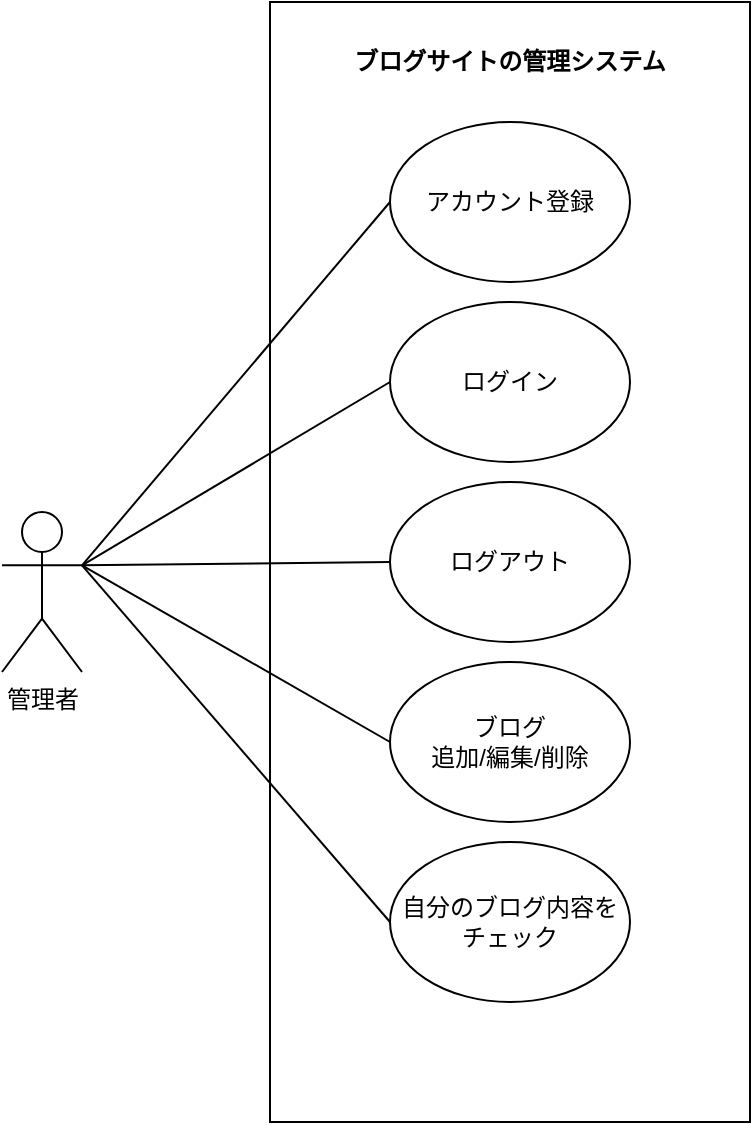 <mxfile version="24.4.2" type="device" pages="2">
  <diagram name="ページ1" id="l7qESTDtg8q3_6USfVuM">
    <mxGraphModel dx="1434" dy="738" grid="1" gridSize="10" guides="1" tooltips="1" connect="1" arrows="1" fold="1" page="1" pageScale="1" pageWidth="827" pageHeight="1169" math="0" shadow="0">
      <root>
        <mxCell id="0" />
        <mxCell id="1" parent="0" />
        <mxCell id="_coN-TUEZOoyUc8iMbjC-12" value="" style="rounded=0;whiteSpace=wrap;html=1;" parent="1" vertex="1">
          <mxGeometry x="294" y="25" width="240" height="560" as="geometry" />
        </mxCell>
        <mxCell id="_coN-TUEZOoyUc8iMbjC-1" value="管理者" style="shape=umlActor;verticalLabelPosition=bottom;verticalAlign=top;html=1;" parent="1" vertex="1">
          <mxGeometry x="160" y="280" width="40" height="80" as="geometry" />
        </mxCell>
        <mxCell id="_coN-TUEZOoyUc8iMbjC-2" value="アカウント登録" style="ellipse;whiteSpace=wrap;html=1;" parent="1" vertex="1">
          <mxGeometry x="354" y="85" width="120" height="80" as="geometry" />
        </mxCell>
        <mxCell id="_coN-TUEZOoyUc8iMbjC-3" value="" style="endArrow=none;html=1;rounded=0;exitX=1;exitY=0.333;exitDx=0;exitDy=0;exitPerimeter=0;entryX=0;entryY=0.5;entryDx=0;entryDy=0;" parent="1" source="_coN-TUEZOoyUc8iMbjC-1" target="_coN-TUEZOoyUc8iMbjC-2" edge="1">
          <mxGeometry width="50" height="50" relative="1" as="geometry">
            <mxPoint x="390" y="210" as="sourcePoint" />
            <mxPoint x="440" y="160" as="targetPoint" />
          </mxGeometry>
        </mxCell>
        <mxCell id="_coN-TUEZOoyUc8iMbjC-4" value="" style="endArrow=none;html=1;rounded=0;exitX=1;exitY=0.333;exitDx=0;exitDy=0;exitPerimeter=0;entryX=0;entryY=0.5;entryDx=0;entryDy=0;" parent="1" source="_coN-TUEZOoyUc8iMbjC-1" target="_coN-TUEZOoyUc8iMbjC-5" edge="1">
          <mxGeometry width="50" height="50" relative="1" as="geometry">
            <mxPoint x="390" y="210" as="sourcePoint" />
            <mxPoint x="440" y="160" as="targetPoint" />
          </mxGeometry>
        </mxCell>
        <mxCell id="_coN-TUEZOoyUc8iMbjC-5" value="ログイン" style="ellipse;whiteSpace=wrap;html=1;" parent="1" vertex="1">
          <mxGeometry x="354" y="175" width="120" height="80" as="geometry" />
        </mxCell>
        <mxCell id="_coN-TUEZOoyUc8iMbjC-6" value="" style="endArrow=none;html=1;rounded=0;exitX=1;exitY=0.333;exitDx=0;exitDy=0;exitPerimeter=0;entryX=0;entryY=0.5;entryDx=0;entryDy=0;" parent="1" source="_coN-TUEZOoyUc8iMbjC-1" target="_coN-TUEZOoyUc8iMbjC-7" edge="1">
          <mxGeometry width="50" height="50" relative="1" as="geometry">
            <mxPoint x="390" y="410" as="sourcePoint" />
            <mxPoint x="440" y="360" as="targetPoint" />
          </mxGeometry>
        </mxCell>
        <mxCell id="_coN-TUEZOoyUc8iMbjC-7" value="ログアウト" style="ellipse;whiteSpace=wrap;html=1;" parent="1" vertex="1">
          <mxGeometry x="354" y="265" width="120" height="80" as="geometry" />
        </mxCell>
        <mxCell id="_coN-TUEZOoyUc8iMbjC-8" value="" style="endArrow=none;html=1;rounded=0;exitX=1;exitY=0.333;exitDx=0;exitDy=0;exitPerimeter=0;entryX=0;entryY=0.5;entryDx=0;entryDy=0;" parent="1" source="_coN-TUEZOoyUc8iMbjC-1" target="_coN-TUEZOoyUc8iMbjC-9" edge="1">
          <mxGeometry width="50" height="50" relative="1" as="geometry">
            <mxPoint x="390" y="410" as="sourcePoint" />
            <mxPoint x="440" y="360" as="targetPoint" />
          </mxGeometry>
        </mxCell>
        <mxCell id="_coN-TUEZOoyUc8iMbjC-9" value="ブログ&lt;div&gt;追加/編集/削除&lt;/div&gt;" style="ellipse;whiteSpace=wrap;html=1;" parent="1" vertex="1">
          <mxGeometry x="354" y="355" width="120" height="80" as="geometry" />
        </mxCell>
        <mxCell id="_coN-TUEZOoyUc8iMbjC-10" value="自分のブログ内容をチェック" style="ellipse;whiteSpace=wrap;html=1;" parent="1" vertex="1">
          <mxGeometry x="354" y="445" width="120" height="80" as="geometry" />
        </mxCell>
        <mxCell id="_coN-TUEZOoyUc8iMbjC-11" value="" style="endArrow=none;html=1;rounded=0;exitX=1;exitY=0.333;exitDx=0;exitDy=0;exitPerimeter=0;entryX=0;entryY=0.5;entryDx=0;entryDy=0;" parent="1" source="_coN-TUEZOoyUc8iMbjC-1" target="_coN-TUEZOoyUc8iMbjC-10" edge="1">
          <mxGeometry width="50" height="50" relative="1" as="geometry">
            <mxPoint x="390" y="410" as="sourcePoint" />
            <mxPoint x="440" y="360" as="targetPoint" />
          </mxGeometry>
        </mxCell>
        <mxCell id="_coN-TUEZOoyUc8iMbjC-13" value="&lt;b&gt;ブログサイトの管理システム&lt;/b&gt;" style="text;html=1;align=center;verticalAlign=middle;whiteSpace=wrap;rounded=0;" parent="1" vertex="1">
          <mxGeometry x="324" y="40" width="180" height="30" as="geometry" />
        </mxCell>
      </root>
    </mxGraphModel>
  </diagram>
  <diagram id="N1_oa2cqz-Vk9UPbRkgJ" name="ページ2">
    <mxGraphModel dx="1434" dy="738" grid="1" gridSize="10" guides="1" tooltips="1" connect="1" arrows="1" fold="1" page="1" pageScale="1" pageWidth="827" pageHeight="1169" math="0" shadow="0">
      <root>
        <mxCell id="0" />
        <mxCell id="1" parent="0" />
        <mxCell id="Mrz_Fm4GoBJbg1q-FQCe-1" value="account" style="shape=table;startSize=30;container=1;collapsible=1;childLayout=tableLayout;fixedRows=1;rowLines=0;fontStyle=1;align=center;resizeLast=1;html=1;" vertex="1" parent="1">
          <mxGeometry x="80" y="80" width="200" height="160" as="geometry" />
        </mxCell>
        <mxCell id="Mrz_Fm4GoBJbg1q-FQCe-2" value="" style="shape=tableRow;horizontal=0;startSize=0;swimlaneHead=0;swimlaneBody=0;fillColor=none;collapsible=0;dropTarget=0;points=[[0,0.5],[1,0.5]];portConstraint=eastwest;top=0;left=0;right=0;bottom=1;" vertex="1" parent="Mrz_Fm4GoBJbg1q-FQCe-1">
          <mxGeometry y="30" width="200" height="30" as="geometry" />
        </mxCell>
        <mxCell id="Mrz_Fm4GoBJbg1q-FQCe-3" value="PK" style="shape=partialRectangle;connectable=0;fillColor=none;top=0;left=0;bottom=0;right=0;fontStyle=1;overflow=hidden;whiteSpace=wrap;html=1;" vertex="1" parent="Mrz_Fm4GoBJbg1q-FQCe-2">
          <mxGeometry width="30" height="30" as="geometry">
            <mxRectangle width="30" height="30" as="alternateBounds" />
          </mxGeometry>
        </mxCell>
        <mxCell id="Mrz_Fm4GoBJbg1q-FQCe-4" value="account_id" style="shape=partialRectangle;connectable=0;fillColor=none;top=0;left=0;bottom=0;right=0;align=left;spacingLeft=6;fontStyle=5;overflow=hidden;whiteSpace=wrap;html=1;" vertex="1" parent="Mrz_Fm4GoBJbg1q-FQCe-2">
          <mxGeometry x="30" width="170" height="30" as="geometry">
            <mxRectangle width="170" height="30" as="alternateBounds" />
          </mxGeometry>
        </mxCell>
        <mxCell id="Mrz_Fm4GoBJbg1q-FQCe-5" value="" style="shape=tableRow;horizontal=0;startSize=0;swimlaneHead=0;swimlaneBody=0;fillColor=none;collapsible=0;dropTarget=0;points=[[0,0.5],[1,0.5]];portConstraint=eastwest;top=0;left=0;right=0;bottom=0;" vertex="1" parent="Mrz_Fm4GoBJbg1q-FQCe-1">
          <mxGeometry y="60" width="200" height="30" as="geometry" />
        </mxCell>
        <mxCell id="Mrz_Fm4GoBJbg1q-FQCe-6" value="" style="shape=partialRectangle;connectable=0;fillColor=none;top=0;left=0;bottom=0;right=0;editable=1;overflow=hidden;whiteSpace=wrap;html=1;" vertex="1" parent="Mrz_Fm4GoBJbg1q-FQCe-5">
          <mxGeometry width="30" height="30" as="geometry">
            <mxRectangle width="30" height="30" as="alternateBounds" />
          </mxGeometry>
        </mxCell>
        <mxCell id="Mrz_Fm4GoBJbg1q-FQCe-7" value="account_name" style="shape=partialRectangle;connectable=0;fillColor=none;top=0;left=0;bottom=0;right=0;align=left;spacingLeft=6;overflow=hidden;whiteSpace=wrap;html=1;" vertex="1" parent="Mrz_Fm4GoBJbg1q-FQCe-5">
          <mxGeometry x="30" width="170" height="30" as="geometry">
            <mxRectangle width="170" height="30" as="alternateBounds" />
          </mxGeometry>
        </mxCell>
        <mxCell id="Mrz_Fm4GoBJbg1q-FQCe-8" value="" style="shape=tableRow;horizontal=0;startSize=0;swimlaneHead=0;swimlaneBody=0;fillColor=none;collapsible=0;dropTarget=0;points=[[0,0.5],[1,0.5]];portConstraint=eastwest;top=0;left=0;right=0;bottom=0;" vertex="1" parent="Mrz_Fm4GoBJbg1q-FQCe-1">
          <mxGeometry y="90" width="200" height="30" as="geometry" />
        </mxCell>
        <mxCell id="Mrz_Fm4GoBJbg1q-FQCe-9" value="" style="shape=partialRectangle;connectable=0;fillColor=none;top=0;left=0;bottom=0;right=0;editable=1;overflow=hidden;whiteSpace=wrap;html=1;" vertex="1" parent="Mrz_Fm4GoBJbg1q-FQCe-8">
          <mxGeometry width="30" height="30" as="geometry">
            <mxRectangle width="30" height="30" as="alternateBounds" />
          </mxGeometry>
        </mxCell>
        <mxCell id="Mrz_Fm4GoBJbg1q-FQCe-10" value="account_email" style="shape=partialRectangle;connectable=0;fillColor=none;top=0;left=0;bottom=0;right=0;align=left;spacingLeft=6;overflow=hidden;whiteSpace=wrap;html=1;" vertex="1" parent="Mrz_Fm4GoBJbg1q-FQCe-8">
          <mxGeometry x="30" width="170" height="30" as="geometry">
            <mxRectangle width="170" height="30" as="alternateBounds" />
          </mxGeometry>
        </mxCell>
        <mxCell id="Mrz_Fm4GoBJbg1q-FQCe-11" value="" style="shape=tableRow;horizontal=0;startSize=0;swimlaneHead=0;swimlaneBody=0;fillColor=none;collapsible=0;dropTarget=0;points=[[0,0.5],[1,0.5]];portConstraint=eastwest;top=0;left=0;right=0;bottom=0;" vertex="1" parent="Mrz_Fm4GoBJbg1q-FQCe-1">
          <mxGeometry y="120" width="200" height="40" as="geometry" />
        </mxCell>
        <mxCell id="Mrz_Fm4GoBJbg1q-FQCe-12" value="" style="shape=partialRectangle;connectable=0;fillColor=none;top=0;left=0;bottom=0;right=0;editable=1;overflow=hidden;whiteSpace=wrap;html=1;" vertex="1" parent="Mrz_Fm4GoBJbg1q-FQCe-11">
          <mxGeometry width="30" height="40" as="geometry">
            <mxRectangle width="30" height="40" as="alternateBounds" />
          </mxGeometry>
        </mxCell>
        <mxCell id="Mrz_Fm4GoBJbg1q-FQCe-13" value="account_password" style="shape=partialRectangle;connectable=0;fillColor=none;top=0;left=0;bottom=0;right=0;align=left;spacingLeft=6;overflow=hidden;whiteSpace=wrap;html=1;" vertex="1" parent="Mrz_Fm4GoBJbg1q-FQCe-11">
          <mxGeometry x="30" width="170" height="40" as="geometry">
            <mxRectangle width="170" height="40" as="alternateBounds" />
          </mxGeometry>
        </mxCell>
        <mxCell id="Mrz_Fm4GoBJbg1q-FQCe-27" value="blog" style="shape=table;startSize=30;container=1;collapsible=1;childLayout=tableLayout;fixedRows=1;rowLines=0;fontStyle=1;align=center;resizeLast=1;html=1;" vertex="1" parent="1">
          <mxGeometry x="360" y="80" width="200" height="200" as="geometry" />
        </mxCell>
        <mxCell id="Mrz_Fm4GoBJbg1q-FQCe-28" value="" style="shape=tableRow;horizontal=0;startSize=0;swimlaneHead=0;swimlaneBody=0;fillColor=none;collapsible=0;dropTarget=0;points=[[0,0.5],[1,0.5]];portConstraint=eastwest;top=0;left=0;right=0;bottom=1;" vertex="1" parent="Mrz_Fm4GoBJbg1q-FQCe-27">
          <mxGeometry y="30" width="200" height="30" as="geometry" />
        </mxCell>
        <mxCell id="Mrz_Fm4GoBJbg1q-FQCe-29" value="PK" style="shape=partialRectangle;connectable=0;fillColor=none;top=0;left=0;bottom=0;right=0;fontStyle=1;overflow=hidden;whiteSpace=wrap;html=1;" vertex="1" parent="Mrz_Fm4GoBJbg1q-FQCe-28">
          <mxGeometry width="30" height="30" as="geometry">
            <mxRectangle width="30" height="30" as="alternateBounds" />
          </mxGeometry>
        </mxCell>
        <mxCell id="Mrz_Fm4GoBJbg1q-FQCe-30" value="blog_id" style="shape=partialRectangle;connectable=0;fillColor=none;top=0;left=0;bottom=0;right=0;align=left;spacingLeft=6;fontStyle=5;overflow=hidden;whiteSpace=wrap;html=1;" vertex="1" parent="Mrz_Fm4GoBJbg1q-FQCe-28">
          <mxGeometry x="30" width="170" height="30" as="geometry">
            <mxRectangle width="170" height="30" as="alternateBounds" />
          </mxGeometry>
        </mxCell>
        <mxCell id="Mrz_Fm4GoBJbg1q-FQCe-31" value="" style="shape=tableRow;horizontal=0;startSize=0;swimlaneHead=0;swimlaneBody=0;fillColor=none;collapsible=0;dropTarget=0;points=[[0,0.5],[1,0.5]];portConstraint=eastwest;top=0;left=0;right=0;bottom=0;" vertex="1" parent="Mrz_Fm4GoBJbg1q-FQCe-27">
          <mxGeometry y="60" width="200" height="30" as="geometry" />
        </mxCell>
        <mxCell id="Mrz_Fm4GoBJbg1q-FQCe-32" value="" style="shape=partialRectangle;connectable=0;fillColor=none;top=0;left=0;bottom=0;right=0;editable=1;overflow=hidden;whiteSpace=wrap;html=1;" vertex="1" parent="Mrz_Fm4GoBJbg1q-FQCe-31">
          <mxGeometry width="30" height="30" as="geometry">
            <mxRectangle width="30" height="30" as="alternateBounds" />
          </mxGeometry>
        </mxCell>
        <mxCell id="Mrz_Fm4GoBJbg1q-FQCe-33" value="blog_title" style="shape=partialRectangle;connectable=0;fillColor=none;top=0;left=0;bottom=0;right=0;align=left;spacingLeft=6;overflow=hidden;whiteSpace=wrap;html=1;" vertex="1" parent="Mrz_Fm4GoBJbg1q-FQCe-31">
          <mxGeometry x="30" width="170" height="30" as="geometry">
            <mxRectangle width="170" height="30" as="alternateBounds" />
          </mxGeometry>
        </mxCell>
        <mxCell id="Mrz_Fm4GoBJbg1q-FQCe-34" value="" style="shape=tableRow;horizontal=0;startSize=0;swimlaneHead=0;swimlaneBody=0;fillColor=none;collapsible=0;dropTarget=0;points=[[0,0.5],[1,0.5]];portConstraint=eastwest;top=0;left=0;right=0;bottom=0;" vertex="1" parent="Mrz_Fm4GoBJbg1q-FQCe-27">
          <mxGeometry y="90" width="200" height="30" as="geometry" />
        </mxCell>
        <mxCell id="Mrz_Fm4GoBJbg1q-FQCe-35" value="" style="shape=partialRectangle;connectable=0;fillColor=none;top=0;left=0;bottom=0;right=0;editable=1;overflow=hidden;whiteSpace=wrap;html=1;" vertex="1" parent="Mrz_Fm4GoBJbg1q-FQCe-34">
          <mxGeometry width="30" height="30" as="geometry">
            <mxRectangle width="30" height="30" as="alternateBounds" />
          </mxGeometry>
        </mxCell>
        <mxCell id="Mrz_Fm4GoBJbg1q-FQCe-36" value="blog_image" style="shape=partialRectangle;connectable=0;fillColor=none;top=0;left=0;bottom=0;right=0;align=left;spacingLeft=6;overflow=hidden;whiteSpace=wrap;html=1;" vertex="1" parent="Mrz_Fm4GoBJbg1q-FQCe-34">
          <mxGeometry x="30" width="170" height="30" as="geometry">
            <mxRectangle width="170" height="30" as="alternateBounds" />
          </mxGeometry>
        </mxCell>
        <mxCell id="Mrz_Fm4GoBJbg1q-FQCe-37" value="" style="shape=tableRow;horizontal=0;startSize=0;swimlaneHead=0;swimlaneBody=0;fillColor=none;collapsible=0;dropTarget=0;points=[[0,0.5],[1,0.5]];portConstraint=eastwest;top=0;left=0;right=0;bottom=0;" vertex="1" parent="Mrz_Fm4GoBJbg1q-FQCe-27">
          <mxGeometry y="120" width="200" height="40" as="geometry" />
        </mxCell>
        <mxCell id="Mrz_Fm4GoBJbg1q-FQCe-38" value="" style="shape=partialRectangle;connectable=0;fillColor=none;top=0;left=0;bottom=0;right=0;editable=1;overflow=hidden;whiteSpace=wrap;html=1;" vertex="1" parent="Mrz_Fm4GoBJbg1q-FQCe-37">
          <mxGeometry width="30" height="40" as="geometry">
            <mxRectangle width="30" height="40" as="alternateBounds" />
          </mxGeometry>
        </mxCell>
        <mxCell id="Mrz_Fm4GoBJbg1q-FQCe-39" value="blog_article" style="shape=partialRectangle;connectable=0;fillColor=none;top=0;left=0;bottom=0;right=0;align=left;spacingLeft=6;overflow=hidden;whiteSpace=wrap;html=1;" vertex="1" parent="Mrz_Fm4GoBJbg1q-FQCe-37">
          <mxGeometry x="30" width="170" height="40" as="geometry">
            <mxRectangle width="170" height="40" as="alternateBounds" />
          </mxGeometry>
        </mxCell>
        <mxCell id="Mrz_Fm4GoBJbg1q-FQCe-40" style="shape=tableRow;horizontal=0;startSize=0;swimlaneHead=0;swimlaneBody=0;fillColor=none;collapsible=0;dropTarget=0;points=[[0,0.5],[1,0.5]];portConstraint=eastwest;top=0;left=0;right=0;bottom=0;" vertex="1" parent="Mrz_Fm4GoBJbg1q-FQCe-27">
          <mxGeometry y="160" width="200" height="40" as="geometry" />
        </mxCell>
        <mxCell id="Mrz_Fm4GoBJbg1q-FQCe-41" value="FK" style="shape=partialRectangle;connectable=0;fillColor=none;top=0;left=0;bottom=0;right=0;editable=1;overflow=hidden;whiteSpace=wrap;html=1;" vertex="1" parent="Mrz_Fm4GoBJbg1q-FQCe-40">
          <mxGeometry width="30" height="40" as="geometry">
            <mxRectangle width="30" height="40" as="alternateBounds" />
          </mxGeometry>
        </mxCell>
        <mxCell id="Mrz_Fm4GoBJbg1q-FQCe-42" value="account_id" style="shape=partialRectangle;connectable=0;fillColor=none;top=0;left=0;bottom=0;right=0;align=left;spacingLeft=6;overflow=hidden;whiteSpace=wrap;html=1;" vertex="1" parent="Mrz_Fm4GoBJbg1q-FQCe-40">
          <mxGeometry x="30" width="170" height="40" as="geometry">
            <mxRectangle width="170" height="40" as="alternateBounds" />
          </mxGeometry>
        </mxCell>
        <mxCell id="Mrz_Fm4GoBJbg1q-FQCe-43" value="" style="edgeStyle=entityRelationEdgeStyle;fontSize=12;html=1;endArrow=ERzeroToMany;startArrow=ERmandOne;rounded=0;exitX=1;exitY=0.5;exitDx=0;exitDy=0;entryX=0;entryY=0.5;entryDx=0;entryDy=0;" edge="1" parent="1" source="Mrz_Fm4GoBJbg1q-FQCe-2" target="Mrz_Fm4GoBJbg1q-FQCe-40">
          <mxGeometry width="100" height="100" relative="1" as="geometry">
            <mxPoint x="360" y="340" as="sourcePoint" />
            <mxPoint x="460" y="240" as="targetPoint" />
          </mxGeometry>
        </mxCell>
      </root>
    </mxGraphModel>
  </diagram>
</mxfile>
